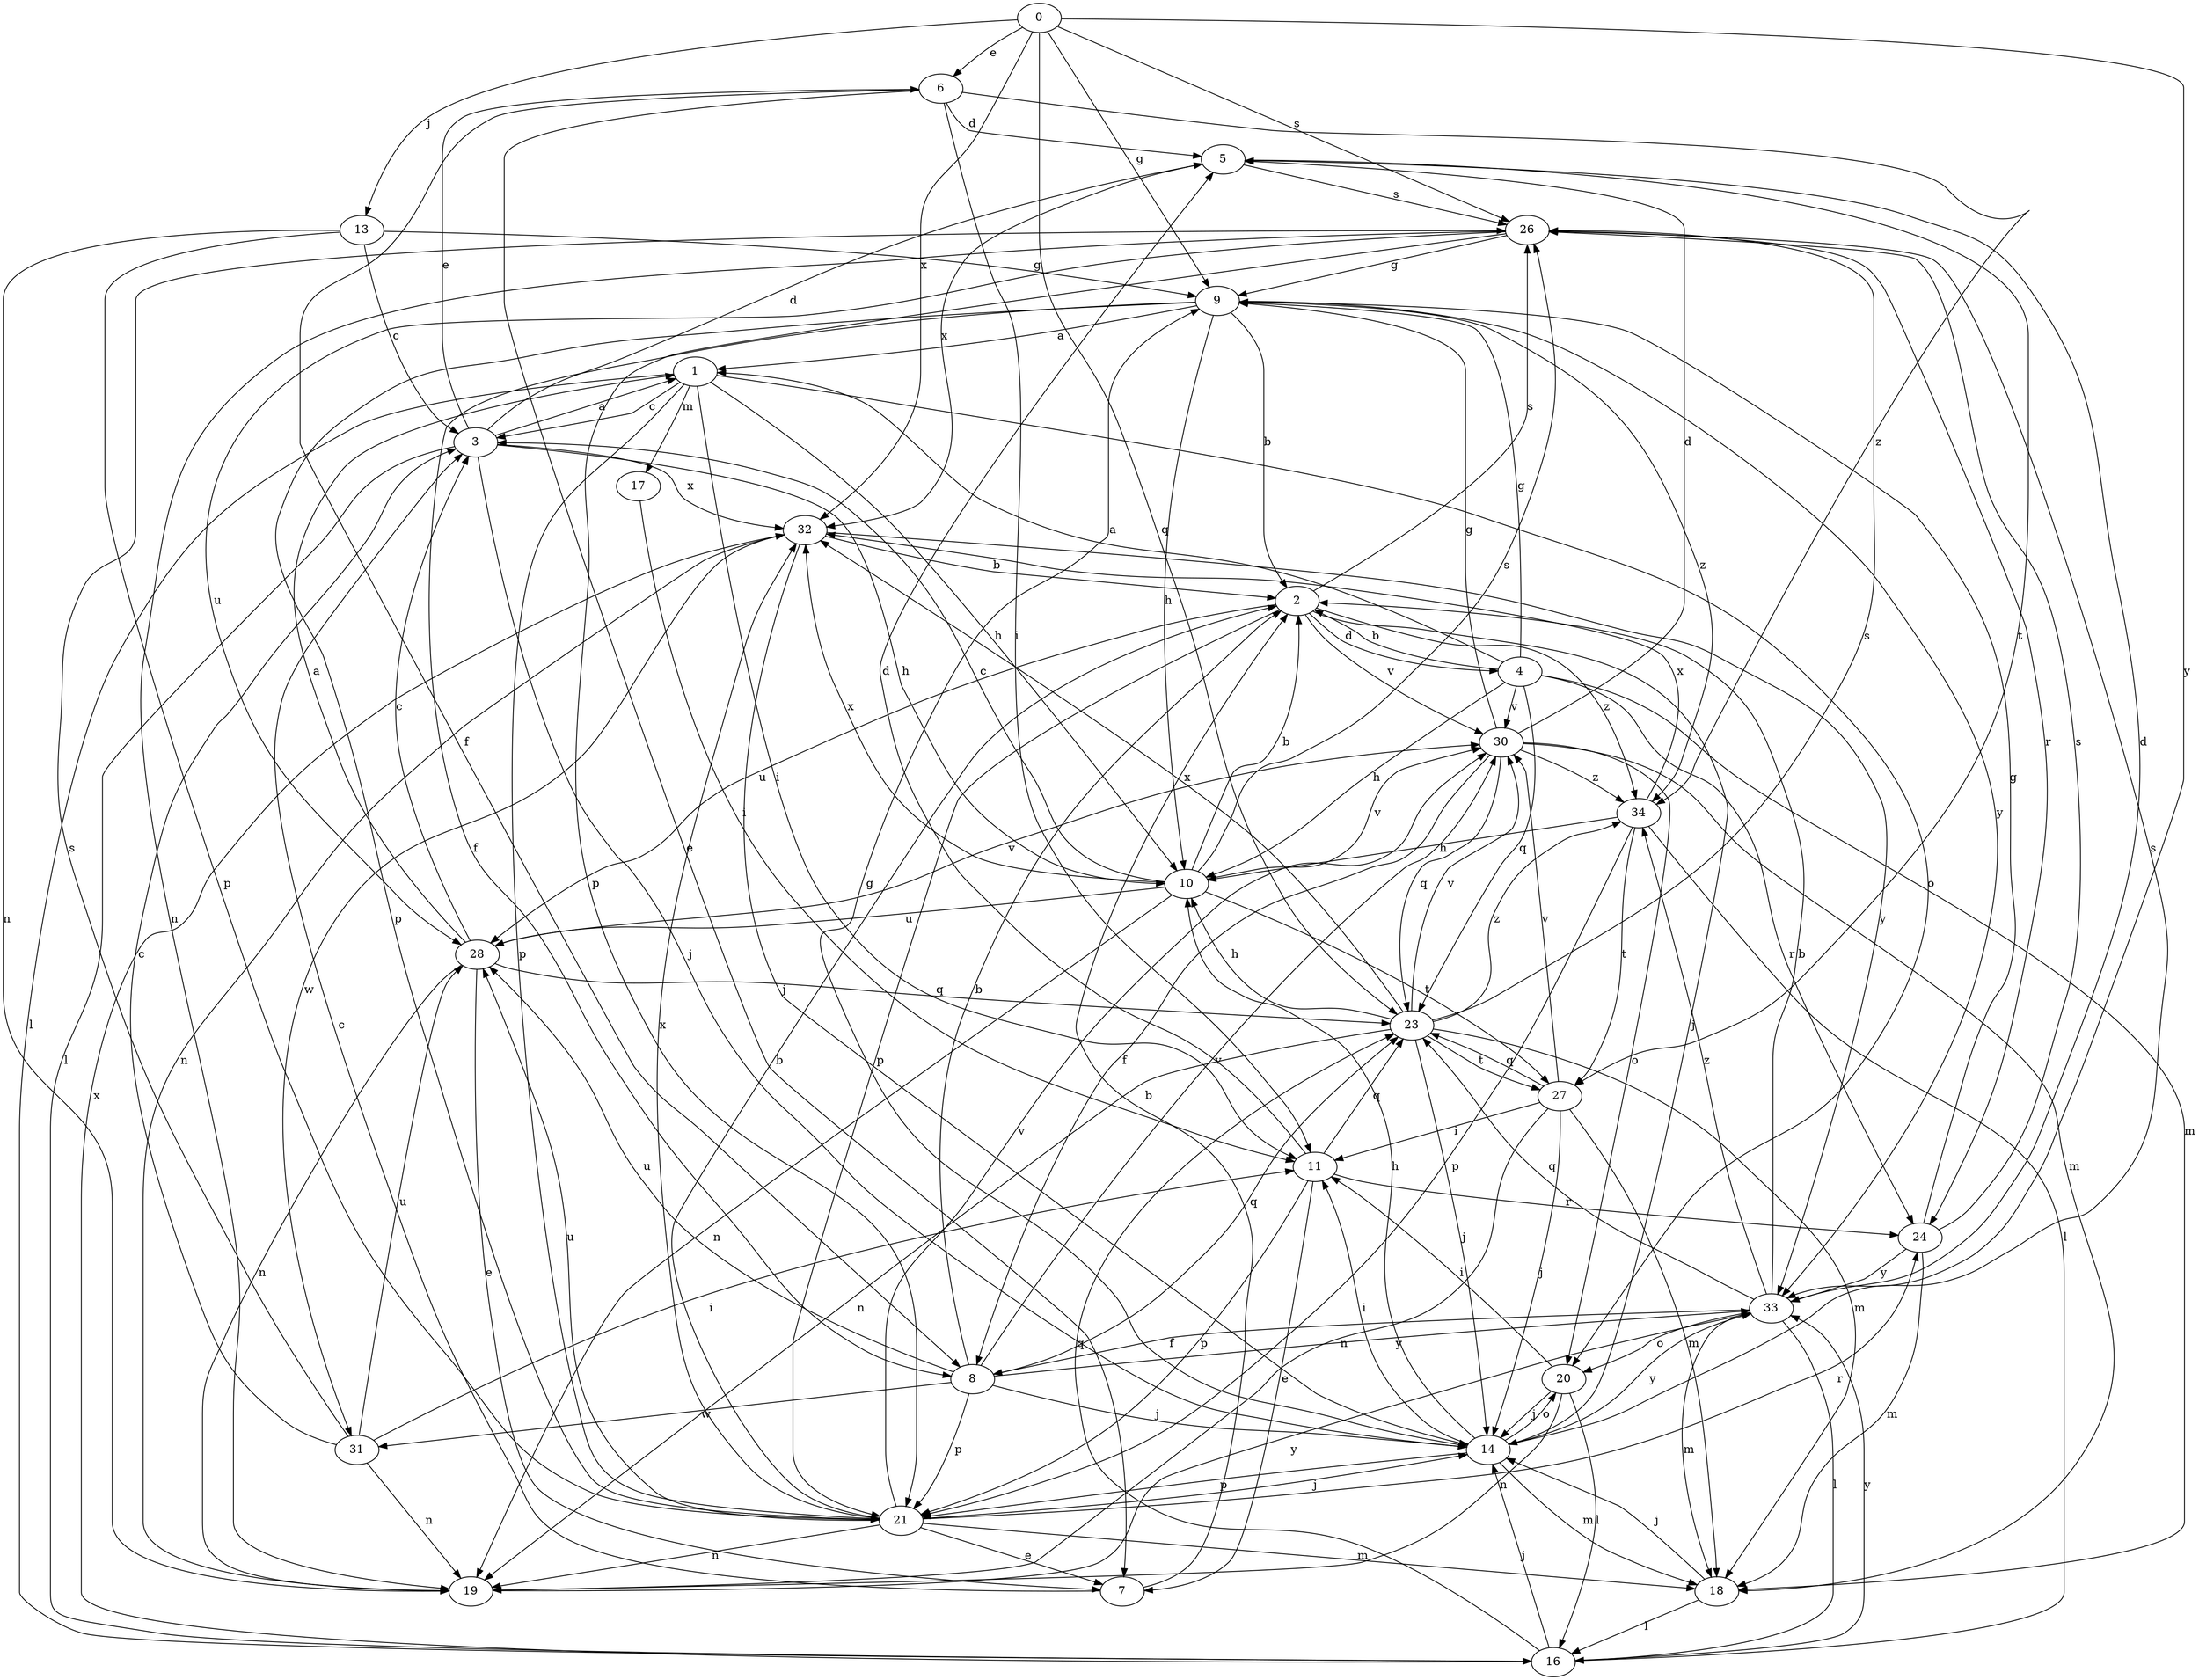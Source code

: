 strict digraph  {
0;
1;
2;
3;
4;
5;
6;
7;
8;
9;
10;
11;
13;
14;
16;
17;
18;
19;
20;
21;
23;
24;
26;
27;
28;
30;
31;
32;
33;
34;
0 -> 6  [label=e];
0 -> 9  [label=g];
0 -> 13  [label=j];
0 -> 23  [label=q];
0 -> 26  [label=s];
0 -> 32  [label=x];
0 -> 33  [label=y];
1 -> 3  [label=c];
1 -> 10  [label=h];
1 -> 11  [label=i];
1 -> 16  [label=l];
1 -> 17  [label=m];
1 -> 20  [label=o];
1 -> 21  [label=p];
2 -> 4  [label=d];
2 -> 14  [label=j];
2 -> 21  [label=p];
2 -> 26  [label=s];
2 -> 28  [label=u];
2 -> 30  [label=v];
2 -> 34  [label=z];
3 -> 1  [label=a];
3 -> 5  [label=d];
3 -> 6  [label=e];
3 -> 10  [label=h];
3 -> 14  [label=j];
3 -> 16  [label=l];
3 -> 32  [label=x];
4 -> 1  [label=a];
4 -> 2  [label=b];
4 -> 9  [label=g];
4 -> 10  [label=h];
4 -> 18  [label=m];
4 -> 23  [label=q];
4 -> 24  [label=r];
4 -> 30  [label=v];
5 -> 26  [label=s];
5 -> 27  [label=t];
5 -> 32  [label=x];
6 -> 5  [label=d];
6 -> 7  [label=e];
6 -> 8  [label=f];
6 -> 11  [label=i];
6 -> 34  [label=z];
7 -> 2  [label=b];
7 -> 3  [label=c];
8 -> 2  [label=b];
8 -> 14  [label=j];
8 -> 21  [label=p];
8 -> 23  [label=q];
8 -> 28  [label=u];
8 -> 30  [label=v];
8 -> 31  [label=w];
8 -> 33  [label=y];
9 -> 1  [label=a];
9 -> 2  [label=b];
9 -> 8  [label=f];
9 -> 10  [label=h];
9 -> 21  [label=p];
9 -> 33  [label=y];
9 -> 34  [label=z];
10 -> 2  [label=b];
10 -> 3  [label=c];
10 -> 19  [label=n];
10 -> 26  [label=s];
10 -> 27  [label=t];
10 -> 28  [label=u];
10 -> 30  [label=v];
10 -> 32  [label=x];
11 -> 5  [label=d];
11 -> 7  [label=e];
11 -> 21  [label=p];
11 -> 23  [label=q];
11 -> 24  [label=r];
13 -> 3  [label=c];
13 -> 9  [label=g];
13 -> 19  [label=n];
13 -> 21  [label=p];
14 -> 9  [label=g];
14 -> 10  [label=h];
14 -> 11  [label=i];
14 -> 18  [label=m];
14 -> 20  [label=o];
14 -> 21  [label=p];
14 -> 26  [label=s];
14 -> 33  [label=y];
16 -> 14  [label=j];
16 -> 23  [label=q];
16 -> 32  [label=x];
16 -> 33  [label=y];
17 -> 11  [label=i];
18 -> 14  [label=j];
18 -> 16  [label=l];
19 -> 33  [label=y];
20 -> 11  [label=i];
20 -> 14  [label=j];
20 -> 16  [label=l];
20 -> 19  [label=n];
21 -> 2  [label=b];
21 -> 7  [label=e];
21 -> 14  [label=j];
21 -> 18  [label=m];
21 -> 19  [label=n];
21 -> 24  [label=r];
21 -> 28  [label=u];
21 -> 30  [label=v];
21 -> 32  [label=x];
23 -> 10  [label=h];
23 -> 14  [label=j];
23 -> 18  [label=m];
23 -> 19  [label=n];
23 -> 26  [label=s];
23 -> 27  [label=t];
23 -> 30  [label=v];
23 -> 32  [label=x];
23 -> 34  [label=z];
24 -> 9  [label=g];
24 -> 18  [label=m];
24 -> 26  [label=s];
24 -> 33  [label=y];
26 -> 9  [label=g];
26 -> 19  [label=n];
26 -> 21  [label=p];
26 -> 24  [label=r];
26 -> 28  [label=u];
27 -> 11  [label=i];
27 -> 14  [label=j];
27 -> 18  [label=m];
27 -> 19  [label=n];
27 -> 23  [label=q];
27 -> 30  [label=v];
28 -> 1  [label=a];
28 -> 3  [label=c];
28 -> 7  [label=e];
28 -> 19  [label=n];
28 -> 23  [label=q];
28 -> 30  [label=v];
30 -> 5  [label=d];
30 -> 8  [label=f];
30 -> 9  [label=g];
30 -> 18  [label=m];
30 -> 20  [label=o];
30 -> 23  [label=q];
30 -> 34  [label=z];
31 -> 3  [label=c];
31 -> 11  [label=i];
31 -> 19  [label=n];
31 -> 26  [label=s];
31 -> 28  [label=u];
32 -> 2  [label=b];
32 -> 14  [label=j];
32 -> 19  [label=n];
32 -> 31  [label=w];
32 -> 33  [label=y];
33 -> 2  [label=b];
33 -> 5  [label=d];
33 -> 8  [label=f];
33 -> 16  [label=l];
33 -> 18  [label=m];
33 -> 20  [label=o];
33 -> 23  [label=q];
33 -> 34  [label=z];
34 -> 10  [label=h];
34 -> 16  [label=l];
34 -> 21  [label=p];
34 -> 27  [label=t];
34 -> 32  [label=x];
}
